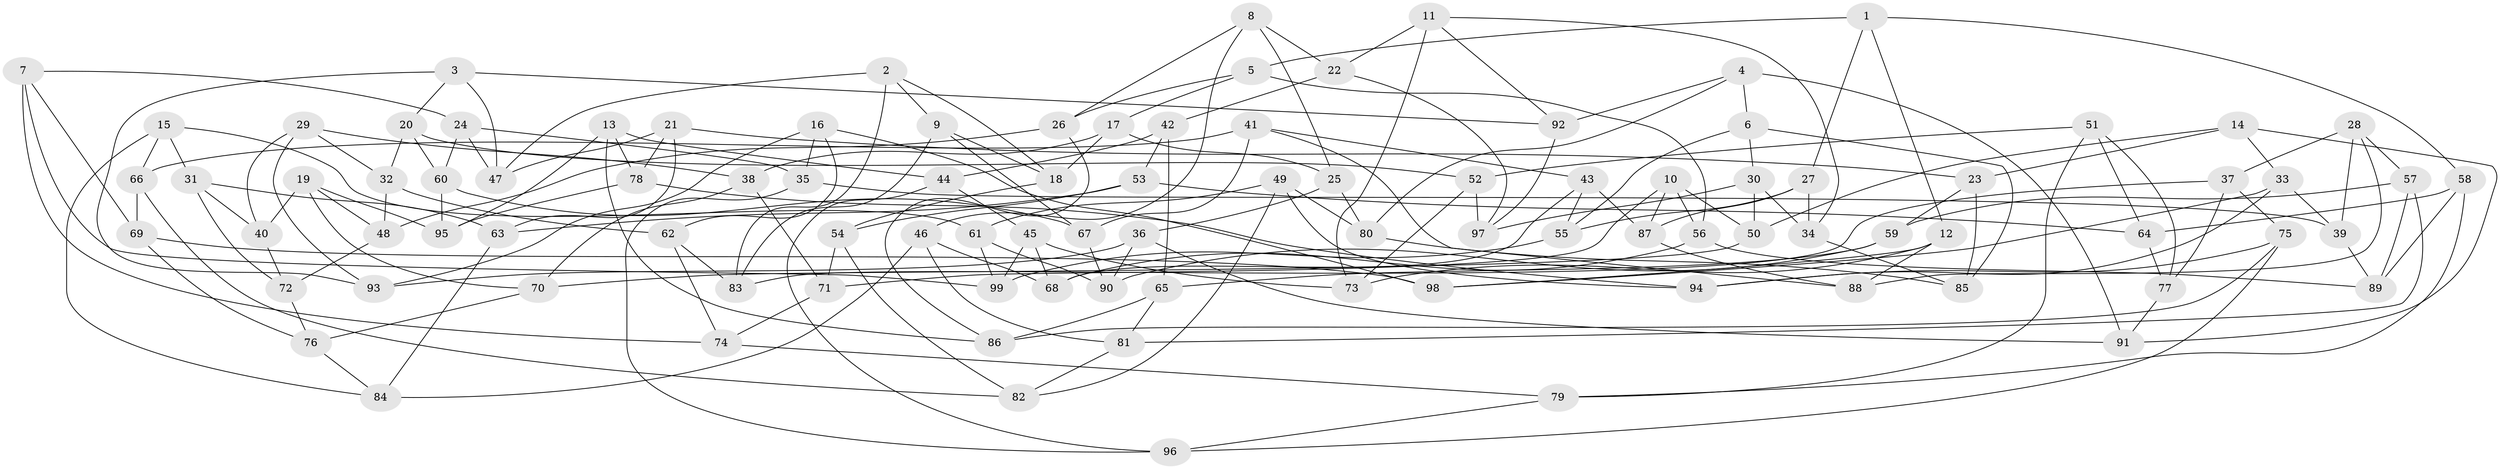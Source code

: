 // coarse degree distribution, {7: 0.36666666666666664, 10: 0.06666666666666667, 6: 0.26666666666666666, 8: 0.03333333333333333, 5: 0.06666666666666667, 9: 0.1, 4: 0.1}
// Generated by graph-tools (version 1.1) at 2025/38/03/04/25 23:38:12]
// undirected, 99 vertices, 198 edges
graph export_dot {
  node [color=gray90,style=filled];
  1;
  2;
  3;
  4;
  5;
  6;
  7;
  8;
  9;
  10;
  11;
  12;
  13;
  14;
  15;
  16;
  17;
  18;
  19;
  20;
  21;
  22;
  23;
  24;
  25;
  26;
  27;
  28;
  29;
  30;
  31;
  32;
  33;
  34;
  35;
  36;
  37;
  38;
  39;
  40;
  41;
  42;
  43;
  44;
  45;
  46;
  47;
  48;
  49;
  50;
  51;
  52;
  53;
  54;
  55;
  56;
  57;
  58;
  59;
  60;
  61;
  62;
  63;
  64;
  65;
  66;
  67;
  68;
  69;
  70;
  71;
  72;
  73;
  74;
  75;
  76;
  77;
  78;
  79;
  80;
  81;
  82;
  83;
  84;
  85;
  86;
  87;
  88;
  89;
  90;
  91;
  92;
  93;
  94;
  95;
  96;
  97;
  98;
  99;
  1 -- 27;
  1 -- 58;
  1 -- 5;
  1 -- 12;
  2 -- 83;
  2 -- 47;
  2 -- 9;
  2 -- 18;
  3 -- 47;
  3 -- 92;
  3 -- 93;
  3 -- 20;
  4 -- 92;
  4 -- 91;
  4 -- 6;
  4 -- 80;
  5 -- 56;
  5 -- 26;
  5 -- 17;
  6 -- 85;
  6 -- 30;
  6 -- 55;
  7 -- 24;
  7 -- 74;
  7 -- 69;
  7 -- 99;
  8 -- 46;
  8 -- 26;
  8 -- 22;
  8 -- 25;
  9 -- 18;
  9 -- 67;
  9 -- 83;
  10 -- 50;
  10 -- 71;
  10 -- 56;
  10 -- 87;
  11 -- 22;
  11 -- 73;
  11 -- 92;
  11 -- 34;
  12 -- 73;
  12 -- 98;
  12 -- 88;
  13 -- 95;
  13 -- 78;
  13 -- 44;
  13 -- 86;
  14 -- 23;
  14 -- 91;
  14 -- 50;
  14 -- 33;
  15 -- 84;
  15 -- 61;
  15 -- 31;
  15 -- 66;
  16 -- 93;
  16 -- 62;
  16 -- 35;
  16 -- 98;
  17 -- 25;
  17 -- 18;
  17 -- 38;
  18 -- 54;
  19 -- 95;
  19 -- 70;
  19 -- 48;
  19 -- 40;
  20 -- 60;
  20 -- 52;
  20 -- 32;
  21 -- 23;
  21 -- 63;
  21 -- 47;
  21 -- 78;
  22 -- 97;
  22 -- 42;
  23 -- 85;
  23 -- 59;
  24 -- 60;
  24 -- 47;
  24 -- 35;
  25 -- 36;
  25 -- 80;
  26 -- 86;
  26 -- 48;
  27 -- 87;
  27 -- 34;
  27 -- 55;
  28 -- 88;
  28 -- 57;
  28 -- 37;
  28 -- 39;
  29 -- 38;
  29 -- 93;
  29 -- 32;
  29 -- 40;
  30 -- 97;
  30 -- 34;
  30 -- 50;
  31 -- 63;
  31 -- 40;
  31 -- 72;
  32 -- 48;
  32 -- 62;
  33 -- 39;
  33 -- 98;
  33 -- 94;
  34 -- 85;
  35 -- 39;
  35 -- 96;
  36 -- 93;
  36 -- 91;
  36 -- 90;
  37 -- 77;
  37 -- 75;
  37 -- 83;
  38 -- 70;
  38 -- 71;
  39 -- 89;
  40 -- 72;
  41 -- 66;
  41 -- 43;
  41 -- 67;
  41 -- 88;
  42 -- 53;
  42 -- 65;
  42 -- 44;
  43 -- 68;
  43 -- 55;
  43 -- 87;
  44 -- 96;
  44 -- 45;
  45 -- 73;
  45 -- 99;
  45 -- 68;
  46 -- 84;
  46 -- 81;
  46 -- 68;
  48 -- 72;
  49 -- 82;
  49 -- 61;
  49 -- 80;
  49 -- 94;
  50 -- 70;
  51 -- 64;
  51 -- 79;
  51 -- 77;
  51 -- 52;
  52 -- 73;
  52 -- 97;
  53 -- 54;
  53 -- 63;
  53 -- 64;
  54 -- 71;
  54 -- 82;
  55 -- 99;
  56 -- 89;
  56 -- 68;
  57 -- 89;
  57 -- 81;
  57 -- 59;
  58 -- 64;
  58 -- 89;
  58 -- 79;
  59 -- 90;
  59 -- 65;
  60 -- 95;
  60 -- 67;
  61 -- 99;
  61 -- 90;
  62 -- 83;
  62 -- 74;
  63 -- 84;
  64 -- 77;
  65 -- 81;
  65 -- 86;
  66 -- 82;
  66 -- 69;
  67 -- 90;
  69 -- 98;
  69 -- 76;
  70 -- 76;
  71 -- 74;
  72 -- 76;
  74 -- 79;
  75 -- 94;
  75 -- 96;
  75 -- 86;
  76 -- 84;
  77 -- 91;
  78 -- 95;
  78 -- 94;
  79 -- 96;
  80 -- 85;
  81 -- 82;
  87 -- 88;
  92 -- 97;
}
